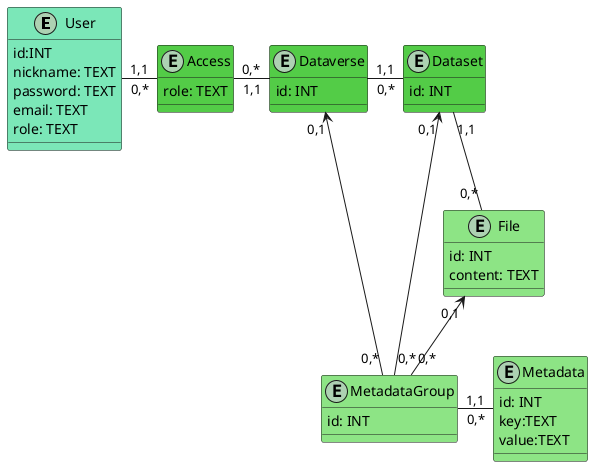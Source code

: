 @startuml
entity User #7BE7B8 {
    id:INT
    nickname: TEXT
    password: TEXT
    email: TEXT
    role: TEXT
}

entity Dataverse #53CC47 {
    id: INT
}
  
entity Dataset #53CC47 {
    id: INT
}



entity Access #53CC47 {
    role: TEXT
}


entity File #8DE485 {
    id: INT
    content: TEXT
}




entity MetadataGroup #8DE485 {
    id: INT
}


entity Metadata #8DE485 {
    id: INT
    key:TEXT
    value:TEXT
}
  

Access "0,*"-l-"1,1" User
Access "0,*"-r-"1,1" Dataverse

Dataverse "1,1"-r- "0,*" Dataset
Dataset "1,1"--"0,*" File
File "0,1"<--"0,*" MetadataGroup
Dataset "0,1"<--"0,*" MetadataGroup
Dataverse "0,1"<--"0,*" MetadataGroup

Metadata "0,*" -l- "1,1" MetadataGroup
@enduml
